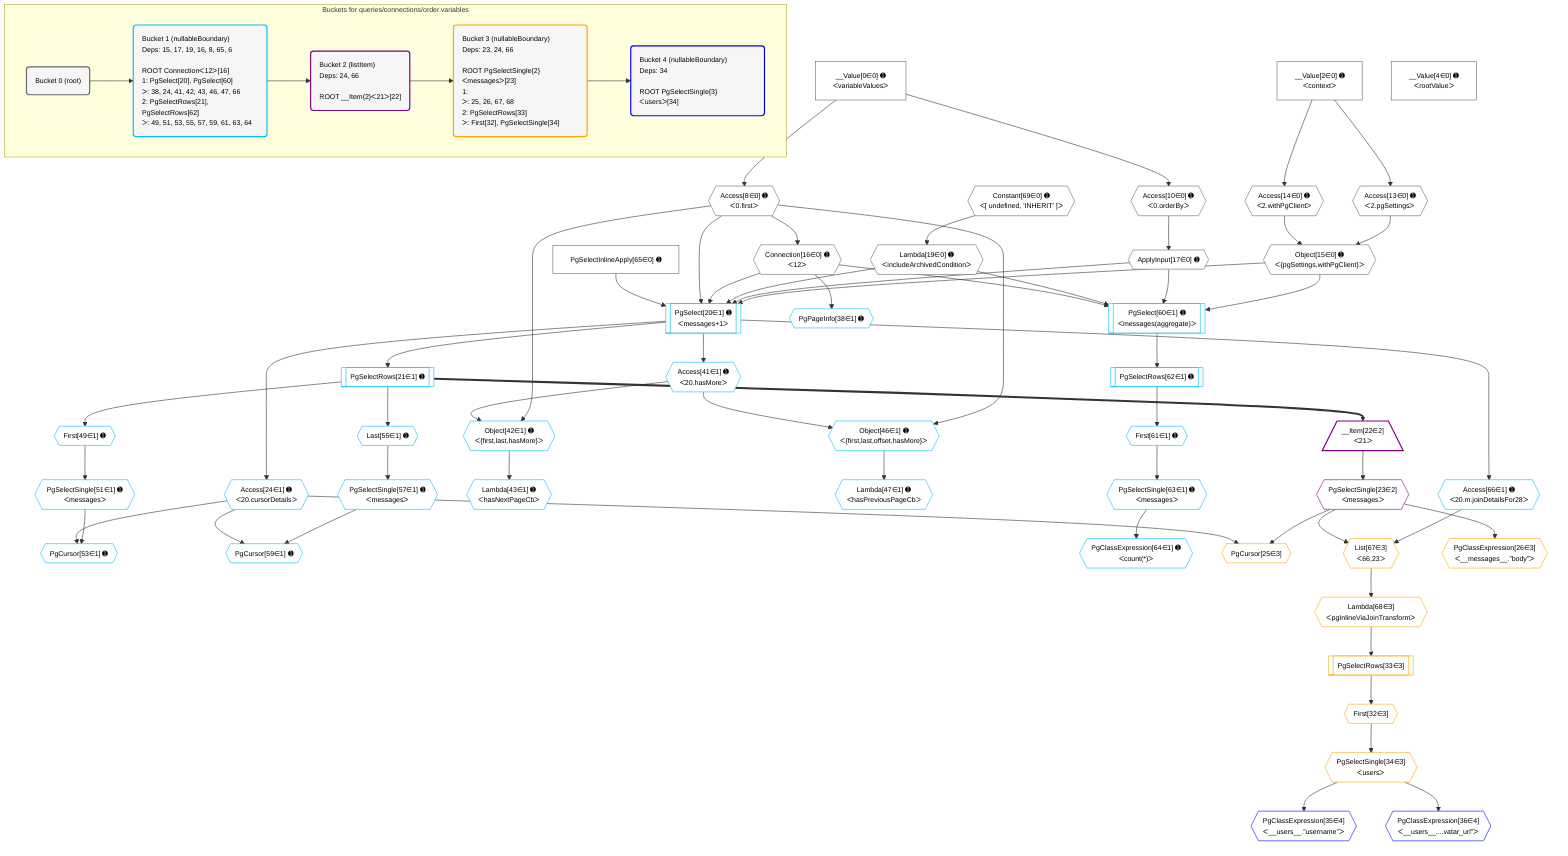 %%{init: {'themeVariables': { 'fontSize': '12px'}}}%%
graph TD
    classDef path fill:#eee,stroke:#000,color:#000
    classDef plan fill:#fff,stroke-width:1px,color:#000
    classDef itemplan fill:#fff,stroke-width:2px,color:#000
    classDef unbatchedplan fill:#dff,stroke-width:1px,color:#000
    classDef sideeffectplan fill:#fcc,stroke-width:2px,color:#000
    classDef bucket fill:#f6f6f6,color:#000,stroke-width:2px,text-align:left


    %% plan dependencies
    Object15{{"Object[15∈0] ➊<br />ᐸ{pgSettings,withPgClient}ᐳ"}}:::plan
    Access13{{"Access[13∈0] ➊<br />ᐸ2.pgSettingsᐳ"}}:::plan
    Access14{{"Access[14∈0] ➊<br />ᐸ2.withPgClientᐳ"}}:::plan
    Access13 & Access14 --> Object15
    Access8{{"Access[8∈0] ➊<br />ᐸ0.firstᐳ"}}:::plan
    __Value0["__Value[0∈0] ➊<br />ᐸvariableValuesᐳ"]:::plan
    __Value0 --> Access8
    Access10{{"Access[10∈0] ➊<br />ᐸ0.orderByᐳ"}}:::plan
    __Value0 --> Access10
    __Value2["__Value[2∈0] ➊<br />ᐸcontextᐳ"]:::plan
    __Value2 --> Access13
    __Value2 --> Access14
    Connection16{{"Connection[16∈0] ➊<br />ᐸ12ᐳ"}}:::plan
    Access8 --> Connection16
    ApplyInput17{{"ApplyInput[17∈0] ➊"}}:::plan
    Access10 --> ApplyInput17
    Lambda19{{"Lambda[19∈0] ➊<br />ᐸincludeArchivedConditionᐳ"}}:::plan
    Constant69{{"Constant[69∈0] ➊<br />ᐸ[ undefined, 'INHERIT' ]ᐳ"}}:::plan
    Constant69 --> Lambda19
    __Value4["__Value[4∈0] ➊<br />ᐸrootValueᐳ"]:::plan
    PgSelectInlineApply65["PgSelectInlineApply[65∈0] ➊"]:::plan
    PgSelect20[["PgSelect[20∈1] ➊<br />ᐸmessages+1ᐳ"]]:::plan
    Object15 & ApplyInput17 & Lambda19 & Connection16 & Access8 & PgSelectInlineApply65 --> PgSelect20
    Object46{{"Object[46∈1] ➊<br />ᐸ{first,last,offset,hasMore}ᐳ"}}:::plan
    Access41{{"Access[41∈1] ➊<br />ᐸ20.hasMoreᐳ"}}:::plan
    Access8 & Access41 --> Object46
    PgSelect60[["PgSelect[60∈1] ➊<br />ᐸmessages(aggregate)ᐳ"]]:::plan
    Object15 & ApplyInput17 & Lambda19 & Connection16 --> PgSelect60
    Object42{{"Object[42∈1] ➊<br />ᐸ{first,last,hasMore}ᐳ"}}:::plan
    Access8 & Access41 --> Object42
    PgCursor53{{"PgCursor[53∈1] ➊"}}:::plan
    PgSelectSingle51{{"PgSelectSingle[51∈1] ➊<br />ᐸmessagesᐳ"}}:::plan
    Access24{{"Access[24∈1] ➊<br />ᐸ20.cursorDetailsᐳ"}}:::plan
    PgSelectSingle51 & Access24 --> PgCursor53
    PgCursor59{{"PgCursor[59∈1] ➊"}}:::plan
    PgSelectSingle57{{"PgSelectSingle[57∈1] ➊<br />ᐸmessagesᐳ"}}:::plan
    PgSelectSingle57 & Access24 --> PgCursor59
    PgSelectRows21[["PgSelectRows[21∈1] ➊"]]:::plan
    PgSelect20 --> PgSelectRows21
    PgSelect20 --> Access24
    PgPageInfo38{{"PgPageInfo[38∈1] ➊"}}:::plan
    Connection16 --> PgPageInfo38
    PgSelect20 --> Access41
    Lambda43{{"Lambda[43∈1] ➊<br />ᐸhasNextPageCbᐳ"}}:::plan
    Object42 --> Lambda43
    Lambda47{{"Lambda[47∈1] ➊<br />ᐸhasPreviousPageCbᐳ"}}:::plan
    Object46 --> Lambda47
    First49{{"First[49∈1] ➊"}}:::plan
    PgSelectRows21 --> First49
    First49 --> PgSelectSingle51
    Last55{{"Last[55∈1] ➊"}}:::plan
    PgSelectRows21 --> Last55
    Last55 --> PgSelectSingle57
    First61{{"First[61∈1] ➊"}}:::plan
    PgSelectRows62[["PgSelectRows[62∈1] ➊"]]:::plan
    PgSelectRows62 --> First61
    PgSelect60 --> PgSelectRows62
    PgSelectSingle63{{"PgSelectSingle[63∈1] ➊<br />ᐸmessagesᐳ"}}:::plan
    First61 --> PgSelectSingle63
    PgClassExpression64{{"PgClassExpression[64∈1] ➊<br />ᐸcount(*)ᐳ"}}:::plan
    PgSelectSingle63 --> PgClassExpression64
    Access66{{"Access[66∈1] ➊<br />ᐸ20.m.joinDetailsFor28ᐳ"}}:::plan
    PgSelect20 --> Access66
    __Item22[/"__Item[22∈2]<br />ᐸ21ᐳ"\]:::itemplan
    PgSelectRows21 ==> __Item22
    PgSelectSingle23{{"PgSelectSingle[23∈2]<br />ᐸmessagesᐳ"}}:::plan
    __Item22 --> PgSelectSingle23
    PgCursor25{{"PgCursor[25∈3]"}}:::plan
    PgSelectSingle23 & Access24 --> PgCursor25
    List67{{"List[67∈3]<br />ᐸ66,23ᐳ"}}:::plan
    Access66 & PgSelectSingle23 --> List67
    PgClassExpression26{{"PgClassExpression[26∈3]<br />ᐸ__messages__.”body”ᐳ"}}:::plan
    PgSelectSingle23 --> PgClassExpression26
    First32{{"First[32∈3]"}}:::plan
    PgSelectRows33[["PgSelectRows[33∈3]"]]:::plan
    PgSelectRows33 --> First32
    Lambda68{{"Lambda[68∈3]<br />ᐸpgInlineViaJoinTransformᐳ"}}:::plan
    Lambda68 --> PgSelectRows33
    PgSelectSingle34{{"PgSelectSingle[34∈3]<br />ᐸusersᐳ"}}:::plan
    First32 --> PgSelectSingle34
    List67 --> Lambda68
    PgClassExpression35{{"PgClassExpression[35∈4]<br />ᐸ__users__.”username”ᐳ"}}:::plan
    PgSelectSingle34 --> PgClassExpression35
    PgClassExpression36{{"PgClassExpression[36∈4]<br />ᐸ__users__....vatar_url”ᐳ"}}:::plan
    PgSelectSingle34 --> PgClassExpression36

    %% define steps

    subgraph "Buckets for queries/connections/order.variables"
    Bucket0("Bucket 0 (root)"):::bucket
    classDef bucket0 stroke:#696969
    class Bucket0,__Value0,__Value2,__Value4,Access8,Access10,Access13,Access14,Object15,Connection16,ApplyInput17,Lambda19,PgSelectInlineApply65,Constant69 bucket0
    Bucket1("Bucket 1 (nullableBoundary)<br />Deps: 15, 17, 19, 16, 8, 65, 6<br /><br />ROOT Connectionᐸ12ᐳ[16]<br />1: PgSelect[20], PgSelect[60]<br />ᐳ: 38, 24, 41, 42, 43, 46, 47, 66<br />2: PgSelectRows[21], PgSelectRows[62]<br />ᐳ: 49, 51, 53, 55, 57, 59, 61, 63, 64"):::bucket
    classDef bucket1 stroke:#00bfff
    class Bucket1,PgSelect20,PgSelectRows21,Access24,PgPageInfo38,Access41,Object42,Lambda43,Object46,Lambda47,First49,PgSelectSingle51,PgCursor53,Last55,PgSelectSingle57,PgCursor59,PgSelect60,First61,PgSelectRows62,PgSelectSingle63,PgClassExpression64,Access66 bucket1
    Bucket2("Bucket 2 (listItem)<br />Deps: 24, 66<br /><br />ROOT __Item{2}ᐸ21ᐳ[22]"):::bucket
    classDef bucket2 stroke:#7f007f
    class Bucket2,__Item22,PgSelectSingle23 bucket2
    Bucket3("Bucket 3 (nullableBoundary)<br />Deps: 23, 24, 66<br /><br />ROOT PgSelectSingle{2}ᐸmessagesᐳ[23]<br />1: <br />ᐳ: 25, 26, 67, 68<br />2: PgSelectRows[33]<br />ᐳ: First[32], PgSelectSingle[34]"):::bucket
    classDef bucket3 stroke:#ffa500
    class Bucket3,PgCursor25,PgClassExpression26,First32,PgSelectRows33,PgSelectSingle34,List67,Lambda68 bucket3
    Bucket4("Bucket 4 (nullableBoundary)<br />Deps: 34<br /><br />ROOT PgSelectSingle{3}ᐸusersᐳ[34]"):::bucket
    classDef bucket4 stroke:#0000ff
    class Bucket4,PgClassExpression35,PgClassExpression36 bucket4
    Bucket0 --> Bucket1
    Bucket1 --> Bucket2
    Bucket2 --> Bucket3
    Bucket3 --> Bucket4
    end